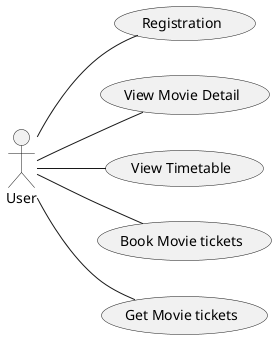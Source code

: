 @startuml
left to right direction
:User: -- (Registration)
:User: -- (View Movie Detail)
:User: -- (View Timetable)
:User: -- (Book Movie tickets)
:User: -- (Get Movie tickets)
@enduml